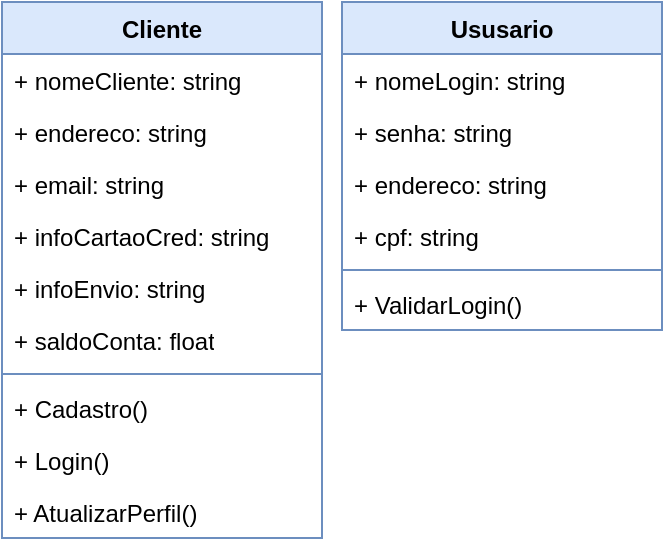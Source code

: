 <mxfile version="21.2.3" type="device">
  <diagram name="Página-1" id="xBhbLbP3qWKZAk-gDGBC">
    <mxGraphModel dx="661" dy="318" grid="1" gridSize="10" guides="1" tooltips="1" connect="1" arrows="1" fold="1" page="1" pageScale="1" pageWidth="827" pageHeight="1169" math="0" shadow="0">
      <root>
        <mxCell id="0" />
        <mxCell id="1" parent="0" />
        <mxCell id="MDakYImLxfv36Sst1ifp-25" value="Cliente" style="swimlane;fontStyle=1;align=center;verticalAlign=top;childLayout=stackLayout;horizontal=1;startSize=26;horizontalStack=0;resizeParent=1;resizeParentMax=0;resizeLast=0;collapsible=1;marginBottom=0;whiteSpace=wrap;html=1;fillColor=#dae8fc;strokeColor=#6c8ebf;" vertex="1" parent="1">
          <mxGeometry x="300" y="470" width="160" height="268" as="geometry" />
        </mxCell>
        <mxCell id="MDakYImLxfv36Sst1ifp-26" value="+ nomeCliente: string" style="text;strokeColor=none;fillColor=none;align=left;verticalAlign=top;spacingLeft=4;spacingRight=4;overflow=hidden;rotatable=0;points=[[0,0.5],[1,0.5]];portConstraint=eastwest;whiteSpace=wrap;html=1;" vertex="1" parent="MDakYImLxfv36Sst1ifp-25">
          <mxGeometry y="26" width="160" height="26" as="geometry" />
        </mxCell>
        <mxCell id="MDakYImLxfv36Sst1ifp-29" value="+ endereco: string" style="text;strokeColor=none;fillColor=none;align=left;verticalAlign=top;spacingLeft=4;spacingRight=4;overflow=hidden;rotatable=0;points=[[0,0.5],[1,0.5]];portConstraint=eastwest;whiteSpace=wrap;html=1;" vertex="1" parent="MDakYImLxfv36Sst1ifp-25">
          <mxGeometry y="52" width="160" height="26" as="geometry" />
        </mxCell>
        <mxCell id="MDakYImLxfv36Sst1ifp-30" value="+ email: string" style="text;strokeColor=none;fillColor=none;align=left;verticalAlign=top;spacingLeft=4;spacingRight=4;overflow=hidden;rotatable=0;points=[[0,0.5],[1,0.5]];portConstraint=eastwest;whiteSpace=wrap;html=1;" vertex="1" parent="MDakYImLxfv36Sst1ifp-25">
          <mxGeometry y="78" width="160" height="26" as="geometry" />
        </mxCell>
        <mxCell id="MDakYImLxfv36Sst1ifp-31" value="+ infoCartaoCred: string" style="text;strokeColor=none;fillColor=none;align=left;verticalAlign=top;spacingLeft=4;spacingRight=4;overflow=hidden;rotatable=0;points=[[0,0.5],[1,0.5]];portConstraint=eastwest;whiteSpace=wrap;html=1;" vertex="1" parent="MDakYImLxfv36Sst1ifp-25">
          <mxGeometry y="104" width="160" height="26" as="geometry" />
        </mxCell>
        <mxCell id="MDakYImLxfv36Sst1ifp-32" value="+ infoEnvio: string" style="text;strokeColor=none;fillColor=none;align=left;verticalAlign=top;spacingLeft=4;spacingRight=4;overflow=hidden;rotatable=0;points=[[0,0.5],[1,0.5]];portConstraint=eastwest;whiteSpace=wrap;html=1;" vertex="1" parent="MDakYImLxfv36Sst1ifp-25">
          <mxGeometry y="130" width="160" height="26" as="geometry" />
        </mxCell>
        <mxCell id="MDakYImLxfv36Sst1ifp-33" value="+ saldoConta: float" style="text;strokeColor=none;fillColor=none;align=left;verticalAlign=top;spacingLeft=4;spacingRight=4;overflow=hidden;rotatable=0;points=[[0,0.5],[1,0.5]];portConstraint=eastwest;whiteSpace=wrap;html=1;" vertex="1" parent="MDakYImLxfv36Sst1ifp-25">
          <mxGeometry y="156" width="160" height="26" as="geometry" />
        </mxCell>
        <mxCell id="MDakYImLxfv36Sst1ifp-27" value="" style="line;strokeWidth=1;fillColor=none;align=left;verticalAlign=middle;spacingTop=-1;spacingLeft=3;spacingRight=3;rotatable=0;labelPosition=right;points=[];portConstraint=eastwest;strokeColor=inherit;" vertex="1" parent="MDakYImLxfv36Sst1ifp-25">
          <mxGeometry y="182" width="160" height="8" as="geometry" />
        </mxCell>
        <mxCell id="MDakYImLxfv36Sst1ifp-28" value="+ Cadastro()" style="text;strokeColor=none;fillColor=none;align=left;verticalAlign=top;spacingLeft=4;spacingRight=4;overflow=hidden;rotatable=0;points=[[0,0.5],[1,0.5]];portConstraint=eastwest;whiteSpace=wrap;html=1;" vertex="1" parent="MDakYImLxfv36Sst1ifp-25">
          <mxGeometry y="190" width="160" height="26" as="geometry" />
        </mxCell>
        <mxCell id="MDakYImLxfv36Sst1ifp-34" value="+ Login()" style="text;strokeColor=none;fillColor=none;align=left;verticalAlign=top;spacingLeft=4;spacingRight=4;overflow=hidden;rotatable=0;points=[[0,0.5],[1,0.5]];portConstraint=eastwest;whiteSpace=wrap;html=1;" vertex="1" parent="MDakYImLxfv36Sst1ifp-25">
          <mxGeometry y="216" width="160" height="26" as="geometry" />
        </mxCell>
        <mxCell id="MDakYImLxfv36Sst1ifp-35" value="+ AtualizarPerfil()" style="text;strokeColor=none;fillColor=none;align=left;verticalAlign=top;spacingLeft=4;spacingRight=4;overflow=hidden;rotatable=0;points=[[0,0.5],[1,0.5]];portConstraint=eastwest;whiteSpace=wrap;html=1;" vertex="1" parent="MDakYImLxfv36Sst1ifp-25">
          <mxGeometry y="242" width="160" height="26" as="geometry" />
        </mxCell>
        <mxCell id="MDakYImLxfv36Sst1ifp-36" value="Ususario" style="swimlane;fontStyle=1;align=center;verticalAlign=top;childLayout=stackLayout;horizontal=1;startSize=26;horizontalStack=0;resizeParent=1;resizeParentMax=0;resizeLast=0;collapsible=1;marginBottom=0;whiteSpace=wrap;html=1;fillColor=#dae8fc;strokeColor=#6c8ebf;" vertex="1" parent="1">
          <mxGeometry x="470" y="470" width="160" height="164" as="geometry" />
        </mxCell>
        <mxCell id="MDakYImLxfv36Sst1ifp-37" value="+ nomeLogin: string" style="text;strokeColor=none;fillColor=none;align=left;verticalAlign=top;spacingLeft=4;spacingRight=4;overflow=hidden;rotatable=0;points=[[0,0.5],[1,0.5]];portConstraint=eastwest;whiteSpace=wrap;html=1;" vertex="1" parent="MDakYImLxfv36Sst1ifp-36">
          <mxGeometry y="26" width="160" height="26" as="geometry" />
        </mxCell>
        <mxCell id="MDakYImLxfv36Sst1ifp-38" value="+ senha: string" style="text;strokeColor=none;fillColor=none;align=left;verticalAlign=top;spacingLeft=4;spacingRight=4;overflow=hidden;rotatable=0;points=[[0,0.5],[1,0.5]];portConstraint=eastwest;whiteSpace=wrap;html=1;" vertex="1" parent="MDakYImLxfv36Sst1ifp-36">
          <mxGeometry y="52" width="160" height="26" as="geometry" />
        </mxCell>
        <mxCell id="MDakYImLxfv36Sst1ifp-39" value="+ endereco: string" style="text;strokeColor=none;fillColor=none;align=left;verticalAlign=top;spacingLeft=4;spacingRight=4;overflow=hidden;rotatable=0;points=[[0,0.5],[1,0.5]];portConstraint=eastwest;whiteSpace=wrap;html=1;" vertex="1" parent="MDakYImLxfv36Sst1ifp-36">
          <mxGeometry y="78" width="160" height="26" as="geometry" />
        </mxCell>
        <mxCell id="MDakYImLxfv36Sst1ifp-40" value="+ cpf: string" style="text;strokeColor=none;fillColor=none;align=left;verticalAlign=top;spacingLeft=4;spacingRight=4;overflow=hidden;rotatable=0;points=[[0,0.5],[1,0.5]];portConstraint=eastwest;whiteSpace=wrap;html=1;" vertex="1" parent="MDakYImLxfv36Sst1ifp-36">
          <mxGeometry y="104" width="160" height="26" as="geometry" />
        </mxCell>
        <mxCell id="MDakYImLxfv36Sst1ifp-43" value="" style="line;strokeWidth=1;fillColor=none;align=left;verticalAlign=middle;spacingTop=-1;spacingLeft=3;spacingRight=3;rotatable=0;labelPosition=right;points=[];portConstraint=eastwest;strokeColor=inherit;" vertex="1" parent="MDakYImLxfv36Sst1ifp-36">
          <mxGeometry y="130" width="160" height="8" as="geometry" />
        </mxCell>
        <mxCell id="MDakYImLxfv36Sst1ifp-44" value="+ ValidarLogin()" style="text;strokeColor=none;fillColor=none;align=left;verticalAlign=top;spacingLeft=4;spacingRight=4;overflow=hidden;rotatable=0;points=[[0,0.5],[1,0.5]];portConstraint=eastwest;whiteSpace=wrap;html=1;" vertex="1" parent="MDakYImLxfv36Sst1ifp-36">
          <mxGeometry y="138" width="160" height="26" as="geometry" />
        </mxCell>
      </root>
    </mxGraphModel>
  </diagram>
</mxfile>
